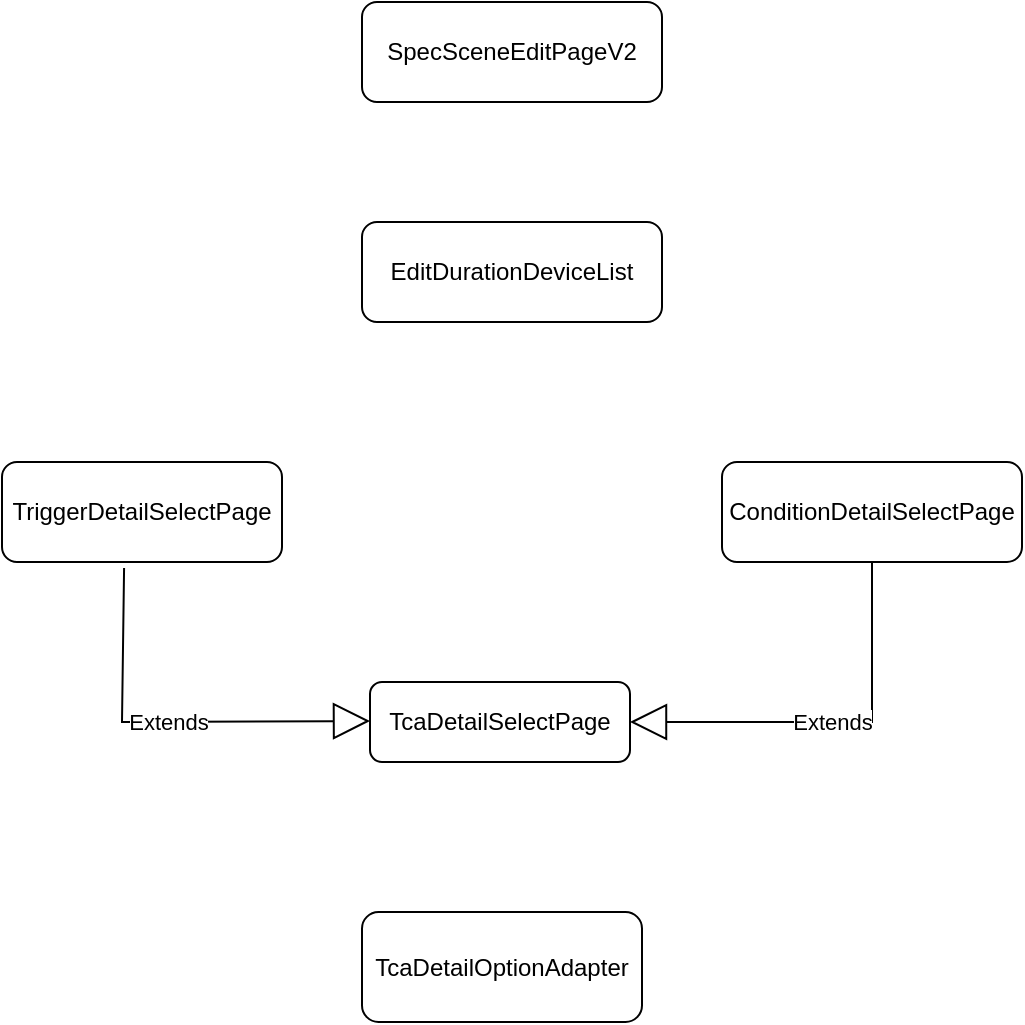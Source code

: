 <mxfile version="28.0.9">
  <diagram name="第 1 页" id="XXLFnL1ZtlMYqw0p0I9N">
    <mxGraphModel dx="1426" dy="761" grid="1" gridSize="10" guides="1" tooltips="1" connect="1" arrows="1" fold="1" page="1" pageScale="1" pageWidth="827" pageHeight="1169" math="0" shadow="0">
      <root>
        <mxCell id="0" />
        <mxCell id="1" parent="0" />
        <mxCell id="48h-sI23R1V_ZkSE89mK-1" value="SpecSceneEditPageV2" style="rounded=1;whiteSpace=wrap;html=1;" parent="1" vertex="1">
          <mxGeometry x="280" y="100" width="150" height="50" as="geometry" />
        </mxCell>
        <mxCell id="bBRKi4XoIYZRVLOm80eH-1" value="EditDurationDeviceList" style="rounded=1;whiteSpace=wrap;html=1;" vertex="1" parent="1">
          <mxGeometry x="280" y="210" width="150" height="50" as="geometry" />
        </mxCell>
        <mxCell id="bBRKi4XoIYZRVLOm80eH-2" value="TriggerDetailSelectPage" style="rounded=1;whiteSpace=wrap;html=1;" vertex="1" parent="1">
          <mxGeometry x="100" y="330" width="140" height="50" as="geometry" />
        </mxCell>
        <mxCell id="bBRKi4XoIYZRVLOm80eH-3" value="ConditionDetailSelectPage" style="rounded=1;whiteSpace=wrap;html=1;" vertex="1" parent="1">
          <mxGeometry x="460" y="330" width="150" height="50" as="geometry" />
        </mxCell>
        <mxCell id="bBRKi4XoIYZRVLOm80eH-4" value="TcaDetailSelectPage" style="rounded=1;whiteSpace=wrap;html=1;" vertex="1" parent="1">
          <mxGeometry x="284" y="440" width="130" height="40" as="geometry" />
        </mxCell>
        <mxCell id="bBRKi4XoIYZRVLOm80eH-5" value="TcaDetailOptionAdapter" style="rounded=1;whiteSpace=wrap;html=1;" vertex="1" parent="1">
          <mxGeometry x="280" y="555" width="140" height="55" as="geometry" />
        </mxCell>
        <mxCell id="bBRKi4XoIYZRVLOm80eH-7" value="Extends" style="endArrow=block;endSize=16;endFill=0;html=1;rounded=0;exitX=0.436;exitY=1.06;exitDx=0;exitDy=0;exitPerimeter=0;" edge="1" parent="1" source="bBRKi4XoIYZRVLOm80eH-2">
          <mxGeometry width="160" relative="1" as="geometry">
            <mxPoint x="124" y="459.5" as="sourcePoint" />
            <mxPoint x="284" y="459.5" as="targetPoint" />
            <Array as="points">
              <mxPoint x="160" y="460" />
            </Array>
          </mxGeometry>
        </mxCell>
        <mxCell id="bBRKi4XoIYZRVLOm80eH-8" value="Extends" style="endArrow=block;endSize=16;endFill=0;html=1;rounded=0;exitX=0.5;exitY=1;exitDx=0;exitDy=0;entryX=1;entryY=0.5;entryDx=0;entryDy=0;" edge="1" parent="1" source="bBRKi4XoIYZRVLOm80eH-3" target="bBRKi4XoIYZRVLOm80eH-4">
          <mxGeometry width="160" relative="1" as="geometry">
            <mxPoint x="511" y="403" as="sourcePoint" />
            <mxPoint x="634" y="479.5" as="targetPoint" />
            <Array as="points">
              <mxPoint x="535" y="460" />
            </Array>
          </mxGeometry>
        </mxCell>
      </root>
    </mxGraphModel>
  </diagram>
</mxfile>
